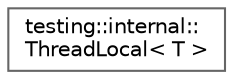 digraph "Gráfico de jerarquía de clases"
{
 // LATEX_PDF_SIZE
  bgcolor="transparent";
  edge [fontname=Helvetica,fontsize=10,labelfontname=Helvetica,labelfontsize=10];
  node [fontname=Helvetica,fontsize=10,shape=box,height=0.2,width=0.4];
  rankdir="LR";
  Node0 [id="Node000000",label="testing::internal::\lThreadLocal\< T \>",height=0.2,width=0.4,color="grey40", fillcolor="white", style="filled",URL="$classtesting_1_1internal_1_1_thread_local.html",tooltip=" "];
}
